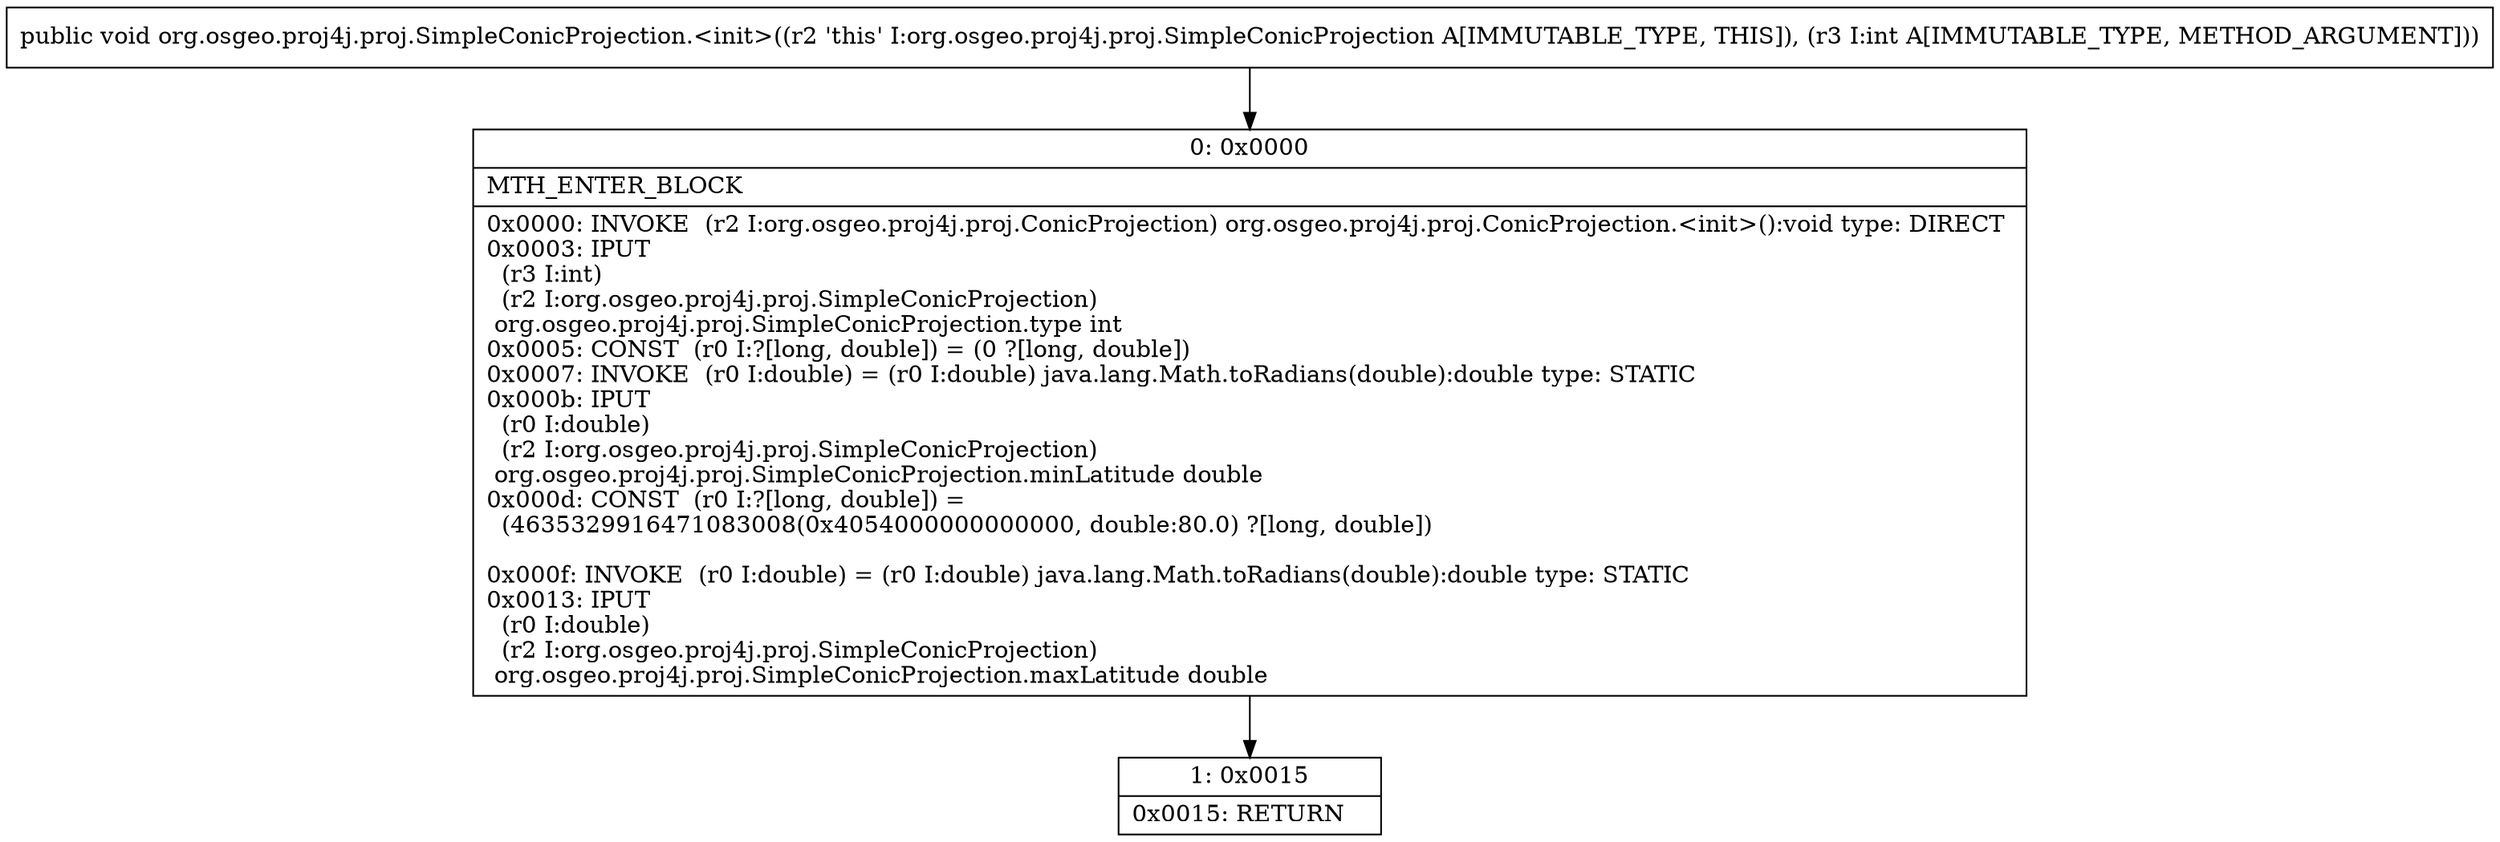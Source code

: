digraph "CFG fororg.osgeo.proj4j.proj.SimpleConicProjection.\<init\>(I)V" {
Node_0 [shape=record,label="{0\:\ 0x0000|MTH_ENTER_BLOCK\l|0x0000: INVOKE  (r2 I:org.osgeo.proj4j.proj.ConicProjection) org.osgeo.proj4j.proj.ConicProjection.\<init\>():void type: DIRECT \l0x0003: IPUT  \l  (r3 I:int)\l  (r2 I:org.osgeo.proj4j.proj.SimpleConicProjection)\l org.osgeo.proj4j.proj.SimpleConicProjection.type int \l0x0005: CONST  (r0 I:?[long, double]) = (0 ?[long, double]) \l0x0007: INVOKE  (r0 I:double) = (r0 I:double) java.lang.Math.toRadians(double):double type: STATIC \l0x000b: IPUT  \l  (r0 I:double)\l  (r2 I:org.osgeo.proj4j.proj.SimpleConicProjection)\l org.osgeo.proj4j.proj.SimpleConicProjection.minLatitude double \l0x000d: CONST  (r0 I:?[long, double]) = \l  (4635329916471083008(0x4054000000000000, double:80.0) ?[long, double])\l \l0x000f: INVOKE  (r0 I:double) = (r0 I:double) java.lang.Math.toRadians(double):double type: STATIC \l0x0013: IPUT  \l  (r0 I:double)\l  (r2 I:org.osgeo.proj4j.proj.SimpleConicProjection)\l org.osgeo.proj4j.proj.SimpleConicProjection.maxLatitude double \l}"];
Node_1 [shape=record,label="{1\:\ 0x0015|0x0015: RETURN   \l}"];
MethodNode[shape=record,label="{public void org.osgeo.proj4j.proj.SimpleConicProjection.\<init\>((r2 'this' I:org.osgeo.proj4j.proj.SimpleConicProjection A[IMMUTABLE_TYPE, THIS]), (r3 I:int A[IMMUTABLE_TYPE, METHOD_ARGUMENT])) }"];
MethodNode -> Node_0;
Node_0 -> Node_1;
}

